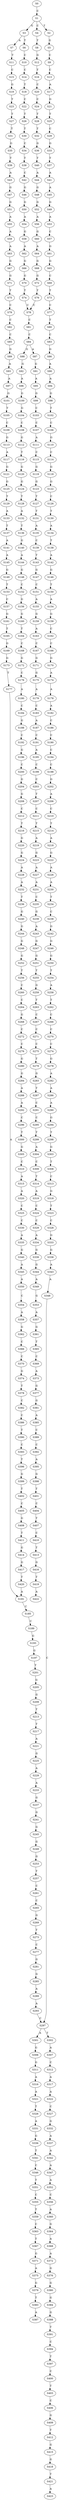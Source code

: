 strict digraph  {
	S0 -> S1 [ label = C ];
	S1 -> S2 [ label = T ];
	S1 -> S3 [ label = G ];
	S1 -> S4 [ label = C ];
	S2 -> S5 [ label = G ];
	S3 -> S6 [ label = T ];
	S3 -> S7 [ label = A ];
	S4 -> S8 [ label = T ];
	S5 -> S9 [ label = C ];
	S6 -> S10 [ label = C ];
	S7 -> S11 [ label = T ];
	S8 -> S12 [ label = G ];
	S9 -> S13 [ label = C ];
	S10 -> S14 [ label = C ];
	S11 -> S15 [ label = C ];
	S12 -> S16 [ label = T ];
	S13 -> S17 [ label = A ];
	S14 -> S18 [ label = T ];
	S15 -> S19 [ label = G ];
	S16 -> S20 [ label = C ];
	S17 -> S21 [ label = G ];
	S18 -> S22 [ label = C ];
	S19 -> S23 [ label = T ];
	S20 -> S24 [ label = C ];
	S21 -> S25 [ label = T ];
	S22 -> S26 [ label = T ];
	S23 -> S27 [ label = T ];
	S24 -> S28 [ label = T ];
	S25 -> S29 [ label = C ];
	S26 -> S30 [ label = T ];
	S27 -> S31 [ label = T ];
	S28 -> S32 [ label = T ];
	S29 -> S33 [ label = G ];
	S30 -> S34 [ label = C ];
	S31 -> S35 [ label = G ];
	S32 -> S36 [ label = G ];
	S33 -> S37 [ label = T ];
	S34 -> S38 [ label = T ];
	S35 -> S39 [ label = T ];
	S36 -> S40 [ label = T ];
	S37 -> S41 [ label = A ];
	S38 -> S42 [ label = C ];
	S39 -> S43 [ label = A ];
	S40 -> S44 [ label = A ];
	S41 -> S45 [ label = A ];
	S42 -> S46 [ label = G ];
	S43 -> S47 [ label = G ];
	S44 -> S48 [ label = G ];
	S45 -> S49 [ label = G ];
	S46 -> S50 [ label = G ];
	S47 -> S51 [ label = G ];
	S48 -> S52 [ label = G ];
	S49 -> S53 [ label = A ];
	S50 -> S54 [ label = A ];
	S51 -> S55 [ label = A ];
	S52 -> S56 [ label = A ];
	S53 -> S57 [ label = C ];
	S54 -> S58 [ label = G ];
	S55 -> S59 [ label = A ];
	S56 -> S60 [ label = G ];
	S57 -> S61 [ label = G ];
	S58 -> S62 [ label = A ];
	S59 -> S63 [ label = A ];
	S60 -> S64 [ label = A ];
	S61 -> S65 [ label = G ];
	S62 -> S66 [ label = G ];
	S63 -> S67 [ label = G ];
	S64 -> S68 [ label = G ];
	S65 -> S69 [ label = C ];
	S66 -> S70 [ label = G ];
	S67 -> S71 [ label = G ];
	S68 -> S72 [ label = G ];
	S69 -> S73 [ label = T ];
	S70 -> S74 [ label = T ];
	S71 -> S75 [ label = T ];
	S72 -> S76 [ label = T ];
	S73 -> S77 [ label = C ];
	S74 -> S78 [ label = C ];
	S75 -> S79 [ label = C ];
	S76 -> S78 [ label = C ];
	S77 -> S80 [ label = T ];
	S78 -> S81 [ label = C ];
	S79 -> S82 [ label = C ];
	S80 -> S83 [ label = C ];
	S81 -> S84 [ label = C ];
	S82 -> S85 [ label = C ];
	S83 -> S86 [ label = G ];
	S84 -> S87 [ label = A ];
	S84 -> S88 [ label = G ];
	S85 -> S89 [ label = G ];
	S86 -> S90 [ label = A ];
	S87 -> S91 [ label = G ];
	S88 -> S92 [ label = G ];
	S89 -> S93 [ label = A ];
	S90 -> S94 [ label = A ];
	S91 -> S95 [ label = A ];
	S92 -> S96 [ label = A ];
	S93 -> S97 [ label = A ];
	S94 -> S98 [ label = G ];
	S95 -> S99 [ label = G ];
	S96 -> S100 [ label = G ];
	S97 -> S101 [ label = G ];
	S98 -> S102 [ label = T ];
	S99 -> S103 [ label = C ];
	S100 -> S104 [ label = G ];
	S101 -> S105 [ label = T ];
	S102 -> S106 [ label = C ];
	S103 -> S107 [ label = C ];
	S104 -> S108 [ label = C ];
	S105 -> S109 [ label = C ];
	S106 -> S110 [ label = G ];
	S107 -> S111 [ label = A ];
	S108 -> S112 [ label = G ];
	S109 -> S113 [ label = G ];
	S110 -> S114 [ label = C ];
	S111 -> S115 [ label = C ];
	S112 -> S116 [ label = T ];
	S113 -> S117 [ label = A ];
	S114 -> S118 [ label = G ];
	S115 -> S119 [ label = G ];
	S116 -> S120 [ label = G ];
	S117 -> S121 [ label = G ];
	S118 -> S122 [ label = G ];
	S119 -> S123 [ label = G ];
	S120 -> S124 [ label = G ];
	S121 -> S125 [ label = G ];
	S122 -> S126 [ label = C ];
	S123 -> S127 [ label = T ];
	S124 -> S128 [ label = T ];
	S125 -> S129 [ label = T ];
	S126 -> S130 [ label = T ];
	S127 -> S131 [ label = T ];
	S128 -> S132 [ label = A ];
	S129 -> S133 [ label = A ];
	S130 -> S134 [ label = A ];
	S131 -> S135 [ label = A ];
	S132 -> S136 [ label = T ];
	S133 -> S137 [ label = T ];
	S134 -> S138 [ label = T ];
	S135 -> S139 [ label = C ];
	S136 -> S140 [ label = G ];
	S137 -> S141 [ label = A ];
	S138 -> S142 [ label = A ];
	S139 -> S143 [ label = T ];
	S140 -> S144 [ label = A ];
	S141 -> S145 [ label = A ];
	S142 -> S146 [ label = G ];
	S143 -> S147 [ label = G ];
	S144 -> S148 [ label = G ];
	S145 -> S149 [ label = G ];
	S146 -> S150 [ label = T ];
	S147 -> S151 [ label = C ];
	S148 -> S152 [ label = C ];
	S149 -> S153 [ label = T ];
	S150 -> S154 [ label = A ];
	S151 -> S155 [ label = A ];
	S152 -> S156 [ label = G ];
	S153 -> S157 [ label = C ];
	S154 -> S158 [ label = G ];
	S155 -> S159 [ label = G ];
	S156 -> S160 [ label = G ];
	S157 -> S161 [ label = G ];
	S158 -> S162 [ label = C ];
	S159 -> S163 [ label = A ];
	S160 -> S164 [ label = T ];
	S161 -> S165 [ label = T ];
	S162 -> S166 [ label = C ];
	S163 -> S167 [ label = C ];
	S164 -> S168 [ label = C ];
	S165 -> S169 [ label = G ];
	S166 -> S170 [ label = G ];
	S167 -> S171 [ label = G ];
	S168 -> S172 [ label = G ];
	S169 -> S173 [ label = G ];
	S170 -> S174 [ label = A ];
	S171 -> S175 [ label = G ];
	S172 -> S176 [ label = C ];
	S173 -> S177 [ label = T ];
	S174 -> S178 [ label = A ];
	S175 -> S179 [ label = A ];
	S176 -> S180 [ label = A ];
	S177 -> S181 [ label = A ];
	S178 -> S182 [ label = A ];
	S179 -> S183 [ label = C ];
	S180 -> S184 [ label = C ];
	S181 -> S185 [ label = C ];
	S182 -> S186 [ label = C ];
	S183 -> S187 [ label = A ];
	S184 -> S188 [ label = G ];
	S185 -> S189 [ label = C ];
	S186 -> S190 [ label = C ];
	S187 -> S191 [ label = C ];
	S188 -> S192 [ label = C ];
	S189 -> S193 [ label = G ];
	S190 -> S194 [ label = C ];
	S191 -> S195 [ label = A ];
	S192 -> S196 [ label = G ];
	S193 -> S197 [ label = G ];
	S194 -> S198 [ label = C ];
	S195 -> S199 [ label = C ];
	S196 -> S200 [ label = C ];
	S197 -> S201 [ label = T ];
	S198 -> S202 [ label = G ];
	S199 -> S203 [ label = C ];
	S200 -> S204 [ label = G ];
	S201 -> S205 [ label = G ];
	S202 -> S206 [ label = A ];
	S203 -> S207 [ label = T ];
	S204 -> S208 [ label = G ];
	S205 -> S209 [ label = G ];
	S206 -> S210 [ label = C ];
	S207 -> S211 [ label = C ];
	S208 -> S212 [ label = C ];
	S209 -> S213 [ label = T ];
	S210 -> S214 [ label = T ];
	S211 -> S215 [ label = T ];
	S212 -> S216 [ label = T ];
	S213 -> S217 [ label = T ];
	S214 -> S218 [ label = A ];
	S215 -> S219 [ label = A ];
	S216 -> S220 [ label = G ];
	S217 -> S221 [ label = A ];
	S218 -> S222 [ label = G ];
	S219 -> S223 [ label = G ];
	S220 -> S224 [ label = G ];
	S221 -> S225 [ label = G ];
	S222 -> S226 [ label = A ];
	S223 -> S227 [ label = A ];
	S224 -> S228 [ label = A ];
	S225 -> S229 [ label = A ];
	S226 -> S230 [ label = A ];
	S227 -> S231 [ label = A ];
	S228 -> S232 [ label = A ];
	S229 -> S233 [ label = A ];
	S230 -> S234 [ label = T ];
	S231 -> S235 [ label = C ];
	S232 -> S236 [ label = T ];
	S233 -> S237 [ label = G ];
	S234 -> S238 [ label = C ];
	S235 -> S239 [ label = G ];
	S236 -> S240 [ label = G ];
	S237 -> S241 [ label = G ];
	S238 -> S242 [ label = G ];
	S239 -> S243 [ label = A ];
	S240 -> S244 [ label = G ];
	S241 -> S245 [ label = G ];
	S242 -> S246 [ label = G ];
	S243 -> S247 [ label = G ];
	S244 -> S248 [ label = G ];
	S245 -> S249 [ label = G ];
	S246 -> S250 [ label = G ];
	S247 -> S251 [ label = G ];
	S248 -> S252 [ label = G ];
	S249 -> S253 [ label = G ];
	S250 -> S254 [ label = T ];
	S251 -> S255 [ label = T ];
	S252 -> S256 [ label = T ];
	S253 -> S257 [ label = T ];
	S254 -> S258 [ label = A ];
	S255 -> S259 [ label = G ];
	S256 -> S260 [ label = C ];
	S257 -> S261 [ label = C ];
	S258 -> S262 [ label = T ];
	S259 -> S263 [ label = T ];
	S260 -> S264 [ label = C ];
	S261 -> S265 [ label = C ];
	S262 -> S266 [ label = C ];
	S263 -> S267 [ label = C ];
	S264 -> S268 [ label = G ];
	S265 -> S269 [ label = G ];
	S266 -> S270 [ label = C ];
	S267 -> S271 [ label = C ];
	S268 -> S272 [ label = C ];
	S269 -> S273 [ label = T ];
	S270 -> S274 [ label = C ];
	S271 -> S275 [ label = C ];
	S272 -> S276 [ label = C ];
	S273 -> S277 [ label = C ];
	S274 -> S278 [ label = G ];
	S275 -> S279 [ label = T ];
	S276 -> S280 [ label = G ];
	S277 -> S281 [ label = G ];
	S278 -> S282 [ label = A ];
	S279 -> S283 [ label = G ];
	S280 -> S284 [ label = G ];
	S281 -> S285 [ label = G ];
	S282 -> S286 [ label = A ];
	S283 -> S287 [ label = T ];
	S284 -> S288 [ label = A ];
	S285 -> S289 [ label = A ];
	S286 -> S290 [ label = A ];
	S287 -> S291 [ label = C ];
	S288 -> S292 [ label = A ];
	S289 -> S293 [ label = A ];
	S290 -> S294 [ label = G ];
	S291 -> S295 [ label = C ];
	S292 -> S296 [ label = C ];
	S293 -> S297 [ label = C ];
	S294 -> S298 [ label = T ];
	S295 -> S299 [ label = T ];
	S296 -> S300 [ label = T ];
	S297 -> S301 [ label = A ];
	S297 -> S302 [ label = T ];
	S298 -> S303 [ label = G ];
	S299 -> S304 [ label = A ];
	S300 -> S305 [ label = G ];
	S301 -> S306 [ label = G ];
	S302 -> S307 [ label = A ];
	S303 -> S308 [ label = T ];
	S304 -> S309 [ label = C ];
	S305 -> S310 [ label = C ];
	S306 -> S311 [ label = G ];
	S307 -> S312 [ label = C ];
	S308 -> S313 [ label = C ];
	S309 -> S314 [ label = T ];
	S310 -> S315 [ label = A ];
	S311 -> S316 [ label = A ];
	S312 -> S317 [ label = A ];
	S313 -> S318 [ label = G ];
	S314 -> S319 [ label = A ];
	S315 -> S320 [ label = A ];
	S316 -> S321 [ label = A ];
	S317 -> S322 [ label = A ];
	S318 -> S323 [ label = T ];
	S319 -> S324 [ label = C ];
	S320 -> S325 [ label = C ];
	S321 -> S326 [ label = T ];
	S322 -> S327 [ label = C ];
	S323 -> S328 [ label = C ];
	S324 -> S329 [ label = C ];
	S325 -> S330 [ label = C ];
	S326 -> S331 [ label = A ];
	S327 -> S332 [ label = G ];
	S328 -> S333 [ label = G ];
	S329 -> S334 [ label = A ];
	S330 -> S335 [ label = A ];
	S331 -> S336 [ label = G ];
	S332 -> S337 [ label = A ];
	S333 -> S338 [ label = G ];
	S334 -> S339 [ label = G ];
	S335 -> S340 [ label = G ];
	S336 -> S341 [ label = T ];
	S337 -> S342 [ label = A ];
	S338 -> S343 [ label = A ];
	S339 -> S344 [ label = G ];
	S340 -> S345 [ label = A ];
	S341 -> S346 [ label = C ];
	S342 -> S347 [ label = A ];
	S343 -> S348 [ label = A ];
	S344 -> S349 [ label = A ];
	S345 -> S350 [ label = A ];
	S346 -> S351 [ label = T ];
	S347 -> S352 [ label = A ];
	S348 -> S297 [ label = C ];
	S349 -> S353 [ label = G ];
	S350 -> S354 [ label = C ];
	S351 -> S355 [ label = C ];
	S352 -> S356 [ label = C ];
	S353 -> S357 [ label = A ];
	S354 -> S358 [ label = A ];
	S355 -> S359 [ label = T ];
	S356 -> S360 [ label = A ];
	S357 -> S361 [ label = G ];
	S358 -> S362 [ label = G ];
	S359 -> S363 [ label = C ];
	S360 -> S364 [ label = G ];
	S361 -> S365 [ label = T ];
	S362 -> S366 [ label = C ];
	S363 -> S367 [ label = T ];
	S364 -> S368 [ label = A ];
	S365 -> S369 [ label = C ];
	S366 -> S370 [ label = C ];
	S367 -> S371 [ label = G ];
	S368 -> S372 [ label = A ];
	S369 -> S373 [ label = A ];
	S370 -> S374 [ label = G ];
	S371 -> S375 [ label = A ];
	S372 -> S376 [ label = G ];
	S373 -> S377 [ label = G ];
	S374 -> S378 [ label = T ];
	S375 -> S379 [ label = G ];
	S376 -> S380 [ label = G ];
	S377 -> S381 [ label = G ];
	S378 -> S382 [ label = C ];
	S379 -> S383 [ label = T ];
	S380 -> S384 [ label = G ];
	S381 -> S385 [ label = A ];
	S382 -> S386 [ label = C ];
	S383 -> S387 [ label = A ];
	S384 -> S388 [ label = G ];
	S385 -> S389 [ label = C ];
	S386 -> S390 [ label = T ];
	S388 -> S391 [ label = T ];
	S389 -> S392 [ label = C ];
	S390 -> S393 [ label = C ];
	S391 -> S394 [ label = C ];
	S392 -> S395 [ label = A ];
	S393 -> S396 [ label = T ];
	S394 -> S397 [ label = T ];
	S395 -> S398 [ label = G ];
	S396 -> S399 [ label = G ];
	S397 -> S400 [ label = C ];
	S398 -> S401 [ label = T ];
	S399 -> S402 [ label = T ];
	S400 -> S403 [ label = T ];
	S401 -> S404 [ label = C ];
	S402 -> S405 [ label = C ];
	S403 -> S406 [ label = C ];
	S404 -> S407 [ label = T ];
	S405 -> S408 [ label = G ];
	S406 -> S409 [ label = G ];
	S407 -> S410 [ label = C ];
	S408 -> S411 [ label = T ];
	S409 -> S412 [ label = T ];
	S410 -> S413 [ label = T ];
	S411 -> S414 [ label = G ];
	S412 -> S415 [ label = G ];
	S413 -> S416 [ label = G ];
	S414 -> S417 [ label = G ];
	S415 -> S418 [ label = G ];
	S416 -> S419 [ label = T ];
	S417 -> S420 [ label = T ];
	S418 -> S421 [ label = T ];
	S419 -> S422 [ label = A ];
	S420 -> S181 [ label = A ];
	S421 -> S423 [ label = A ];
}

